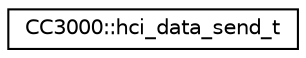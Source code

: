 digraph "Graphical Class Hierarchy"
{
  edge [fontname="Helvetica",fontsize="10",labelfontname="Helvetica",labelfontsize="10"];
  node [fontname="Helvetica",fontsize="10",shape=record];
  rankdir="LR";
  Node1 [label="CC3000::hci_data_send_t",height=0.2,width=0.4,color="black", fillcolor="white", style="filled",URL="$d8/d8b/structCC3000_1_1hci__data__send__t.html"];
}

